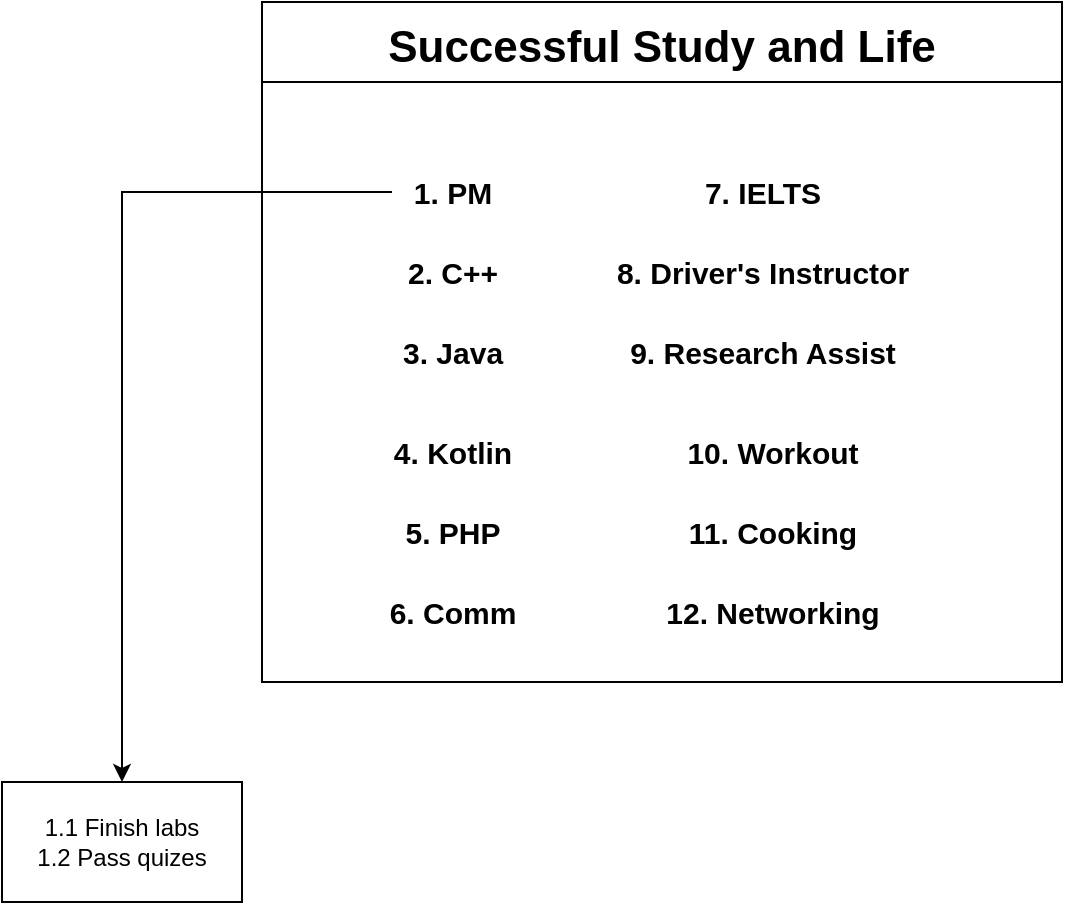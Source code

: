 <mxfile version="24.7.17">
  <diagram name="Page-1" id="UYcbzgBfbhXa2ejQzc8r">
    <mxGraphModel dx="1754" dy="999" grid="1" gridSize="10" guides="1" tooltips="1" connect="1" arrows="1" fold="1" page="1" pageScale="1" pageWidth="850" pageHeight="1100" math="0" shadow="0">
      <root>
        <mxCell id="0" />
        <mxCell id="1" parent="0" />
        <mxCell id="QVXxqSFfh_QtaiiH3YP3-18" value="Successful Study and Life" style="swimlane;fontSize=22;startSize=40;" vertex="1" parent="1">
          <mxGeometry x="210" y="70" width="400" height="340" as="geometry" />
        </mxCell>
        <mxCell id="QVXxqSFfh_QtaiiH3YP3-19" value="1. PM" style="text;html=1;align=center;verticalAlign=middle;resizable=0;points=[];autosize=1;strokeColor=none;fillColor=none;fontSize=15;fontStyle=1" vertex="1" parent="QVXxqSFfh_QtaiiH3YP3-18">
          <mxGeometry x="65" y="80" width="60" height="30" as="geometry" />
        </mxCell>
        <mxCell id="QVXxqSFfh_QtaiiH3YP3-20" value="2. C++" style="text;html=1;align=center;verticalAlign=middle;resizable=0;points=[];autosize=1;strokeColor=none;fillColor=none;fontSize=15;fontStyle=1" vertex="1" parent="QVXxqSFfh_QtaiiH3YP3-18">
          <mxGeometry x="60" y="120" width="70" height="30" as="geometry" />
        </mxCell>
        <mxCell id="QVXxqSFfh_QtaiiH3YP3-21" value="3. Java" style="text;html=1;align=center;verticalAlign=middle;resizable=0;points=[];autosize=1;strokeColor=none;fillColor=none;fontSize=15;fontStyle=1" vertex="1" parent="QVXxqSFfh_QtaiiH3YP3-18">
          <mxGeometry x="60" y="160" width="70" height="30" as="geometry" />
        </mxCell>
        <mxCell id="QVXxqSFfh_QtaiiH3YP3-22" value="4. Kotlin" style="text;html=1;align=center;verticalAlign=middle;resizable=0;points=[];autosize=1;strokeColor=none;fillColor=none;fontSize=15;fontStyle=1" vertex="1" parent="QVXxqSFfh_QtaiiH3YP3-18">
          <mxGeometry x="55" y="210" width="80" height="30" as="geometry" />
        </mxCell>
        <mxCell id="QVXxqSFfh_QtaiiH3YP3-23" value="6. Comm" style="text;html=1;align=center;verticalAlign=middle;resizable=0;points=[];autosize=1;strokeColor=none;fillColor=none;fontSize=15;fontStyle=1" vertex="1" parent="QVXxqSFfh_QtaiiH3YP3-18">
          <mxGeometry x="55" y="290" width="80" height="30" as="geometry" />
        </mxCell>
        <mxCell id="QVXxqSFfh_QtaiiH3YP3-24" value="5. PHP" style="text;html=1;align=center;verticalAlign=middle;resizable=0;points=[];autosize=1;strokeColor=none;fillColor=none;fontSize=15;fontStyle=1" vertex="1" parent="QVXxqSFfh_QtaiiH3YP3-18">
          <mxGeometry x="60" y="250" width="70" height="30" as="geometry" />
        </mxCell>
        <mxCell id="QVXxqSFfh_QtaiiH3YP3-25" value="7. IELTS" style="text;html=1;align=center;verticalAlign=middle;resizable=0;points=[];autosize=1;strokeColor=none;fillColor=none;fontSize=15;fontStyle=1" vertex="1" parent="QVXxqSFfh_QtaiiH3YP3-18">
          <mxGeometry x="210" y="80" width="80" height="30" as="geometry" />
        </mxCell>
        <mxCell id="QVXxqSFfh_QtaiiH3YP3-26" value="8. Driver&#39;s Instructor" style="text;html=1;align=center;verticalAlign=middle;resizable=0;points=[];autosize=1;strokeColor=none;fillColor=none;fontSize=15;fontStyle=1" vertex="1" parent="QVXxqSFfh_QtaiiH3YP3-18">
          <mxGeometry x="170" y="120" width="160" height="30" as="geometry" />
        </mxCell>
        <mxCell id="QVXxqSFfh_QtaiiH3YP3-27" value="9. Research Assist" style="text;html=1;align=center;verticalAlign=middle;resizable=0;points=[];autosize=1;strokeColor=none;fillColor=none;fontSize=15;fontStyle=1" vertex="1" parent="QVXxqSFfh_QtaiiH3YP3-18">
          <mxGeometry x="175" y="160" width="150" height="30" as="geometry" />
        </mxCell>
        <mxCell id="QVXxqSFfh_QtaiiH3YP3-28" value="10. Workout" style="text;html=1;align=center;verticalAlign=middle;resizable=0;points=[];autosize=1;strokeColor=none;fillColor=none;fontSize=15;fontStyle=1" vertex="1" parent="QVXxqSFfh_QtaiiH3YP3-18">
          <mxGeometry x="205" y="210" width="100" height="30" as="geometry" />
        </mxCell>
        <mxCell id="QVXxqSFfh_QtaiiH3YP3-29" value="11. Cooking" style="text;html=1;align=center;verticalAlign=middle;resizable=0;points=[];autosize=1;strokeColor=none;fillColor=none;fontSize=15;fontStyle=1" vertex="1" parent="QVXxqSFfh_QtaiiH3YP3-18">
          <mxGeometry x="205" y="250" width="100" height="30" as="geometry" />
        </mxCell>
        <mxCell id="QVXxqSFfh_QtaiiH3YP3-30" value="12. Networking" style="text;html=1;align=center;verticalAlign=middle;resizable=0;points=[];autosize=1;strokeColor=none;fillColor=none;fontSize=15;fontStyle=1" vertex="1" parent="QVXxqSFfh_QtaiiH3YP3-18">
          <mxGeometry x="195" y="290" width="120" height="30" as="geometry" />
        </mxCell>
        <mxCell id="QVXxqSFfh_QtaiiH3YP3-33" value="1.1 Finish labs&lt;div&gt;1.2 Pass quizes&lt;/div&gt;" style="whiteSpace=wrap;html=1;" vertex="1" parent="1">
          <mxGeometry x="80" y="460" width="120" height="60" as="geometry" />
        </mxCell>
        <mxCell id="QVXxqSFfh_QtaiiH3YP3-34" value="" style="edgeStyle=orthogonalEdgeStyle;rounded=0;orthogonalLoop=1;jettySize=auto;html=1;" edge="1" parent="1" source="QVXxqSFfh_QtaiiH3YP3-19" target="QVXxqSFfh_QtaiiH3YP3-33">
          <mxGeometry relative="1" as="geometry" />
        </mxCell>
      </root>
    </mxGraphModel>
  </diagram>
</mxfile>
